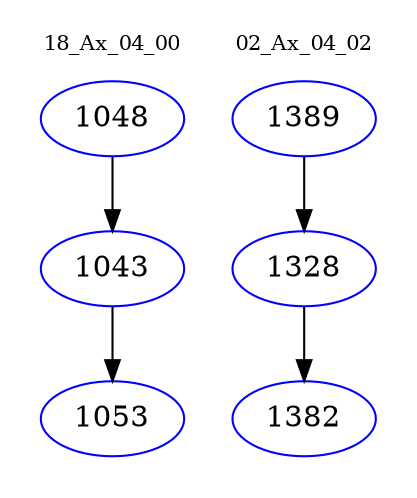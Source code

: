 digraph{
subgraph cluster_0 {
color = white
label = "18_Ax_04_00";
fontsize=10;
T0_1048 [label="1048", color="blue"]
T0_1048 -> T0_1043 [color="black"]
T0_1043 [label="1043", color="blue"]
T0_1043 -> T0_1053 [color="black"]
T0_1053 [label="1053", color="blue"]
}
subgraph cluster_1 {
color = white
label = "02_Ax_04_02";
fontsize=10;
T1_1389 [label="1389", color="blue"]
T1_1389 -> T1_1328 [color="black"]
T1_1328 [label="1328", color="blue"]
T1_1328 -> T1_1382 [color="black"]
T1_1382 [label="1382", color="blue"]
}
}
